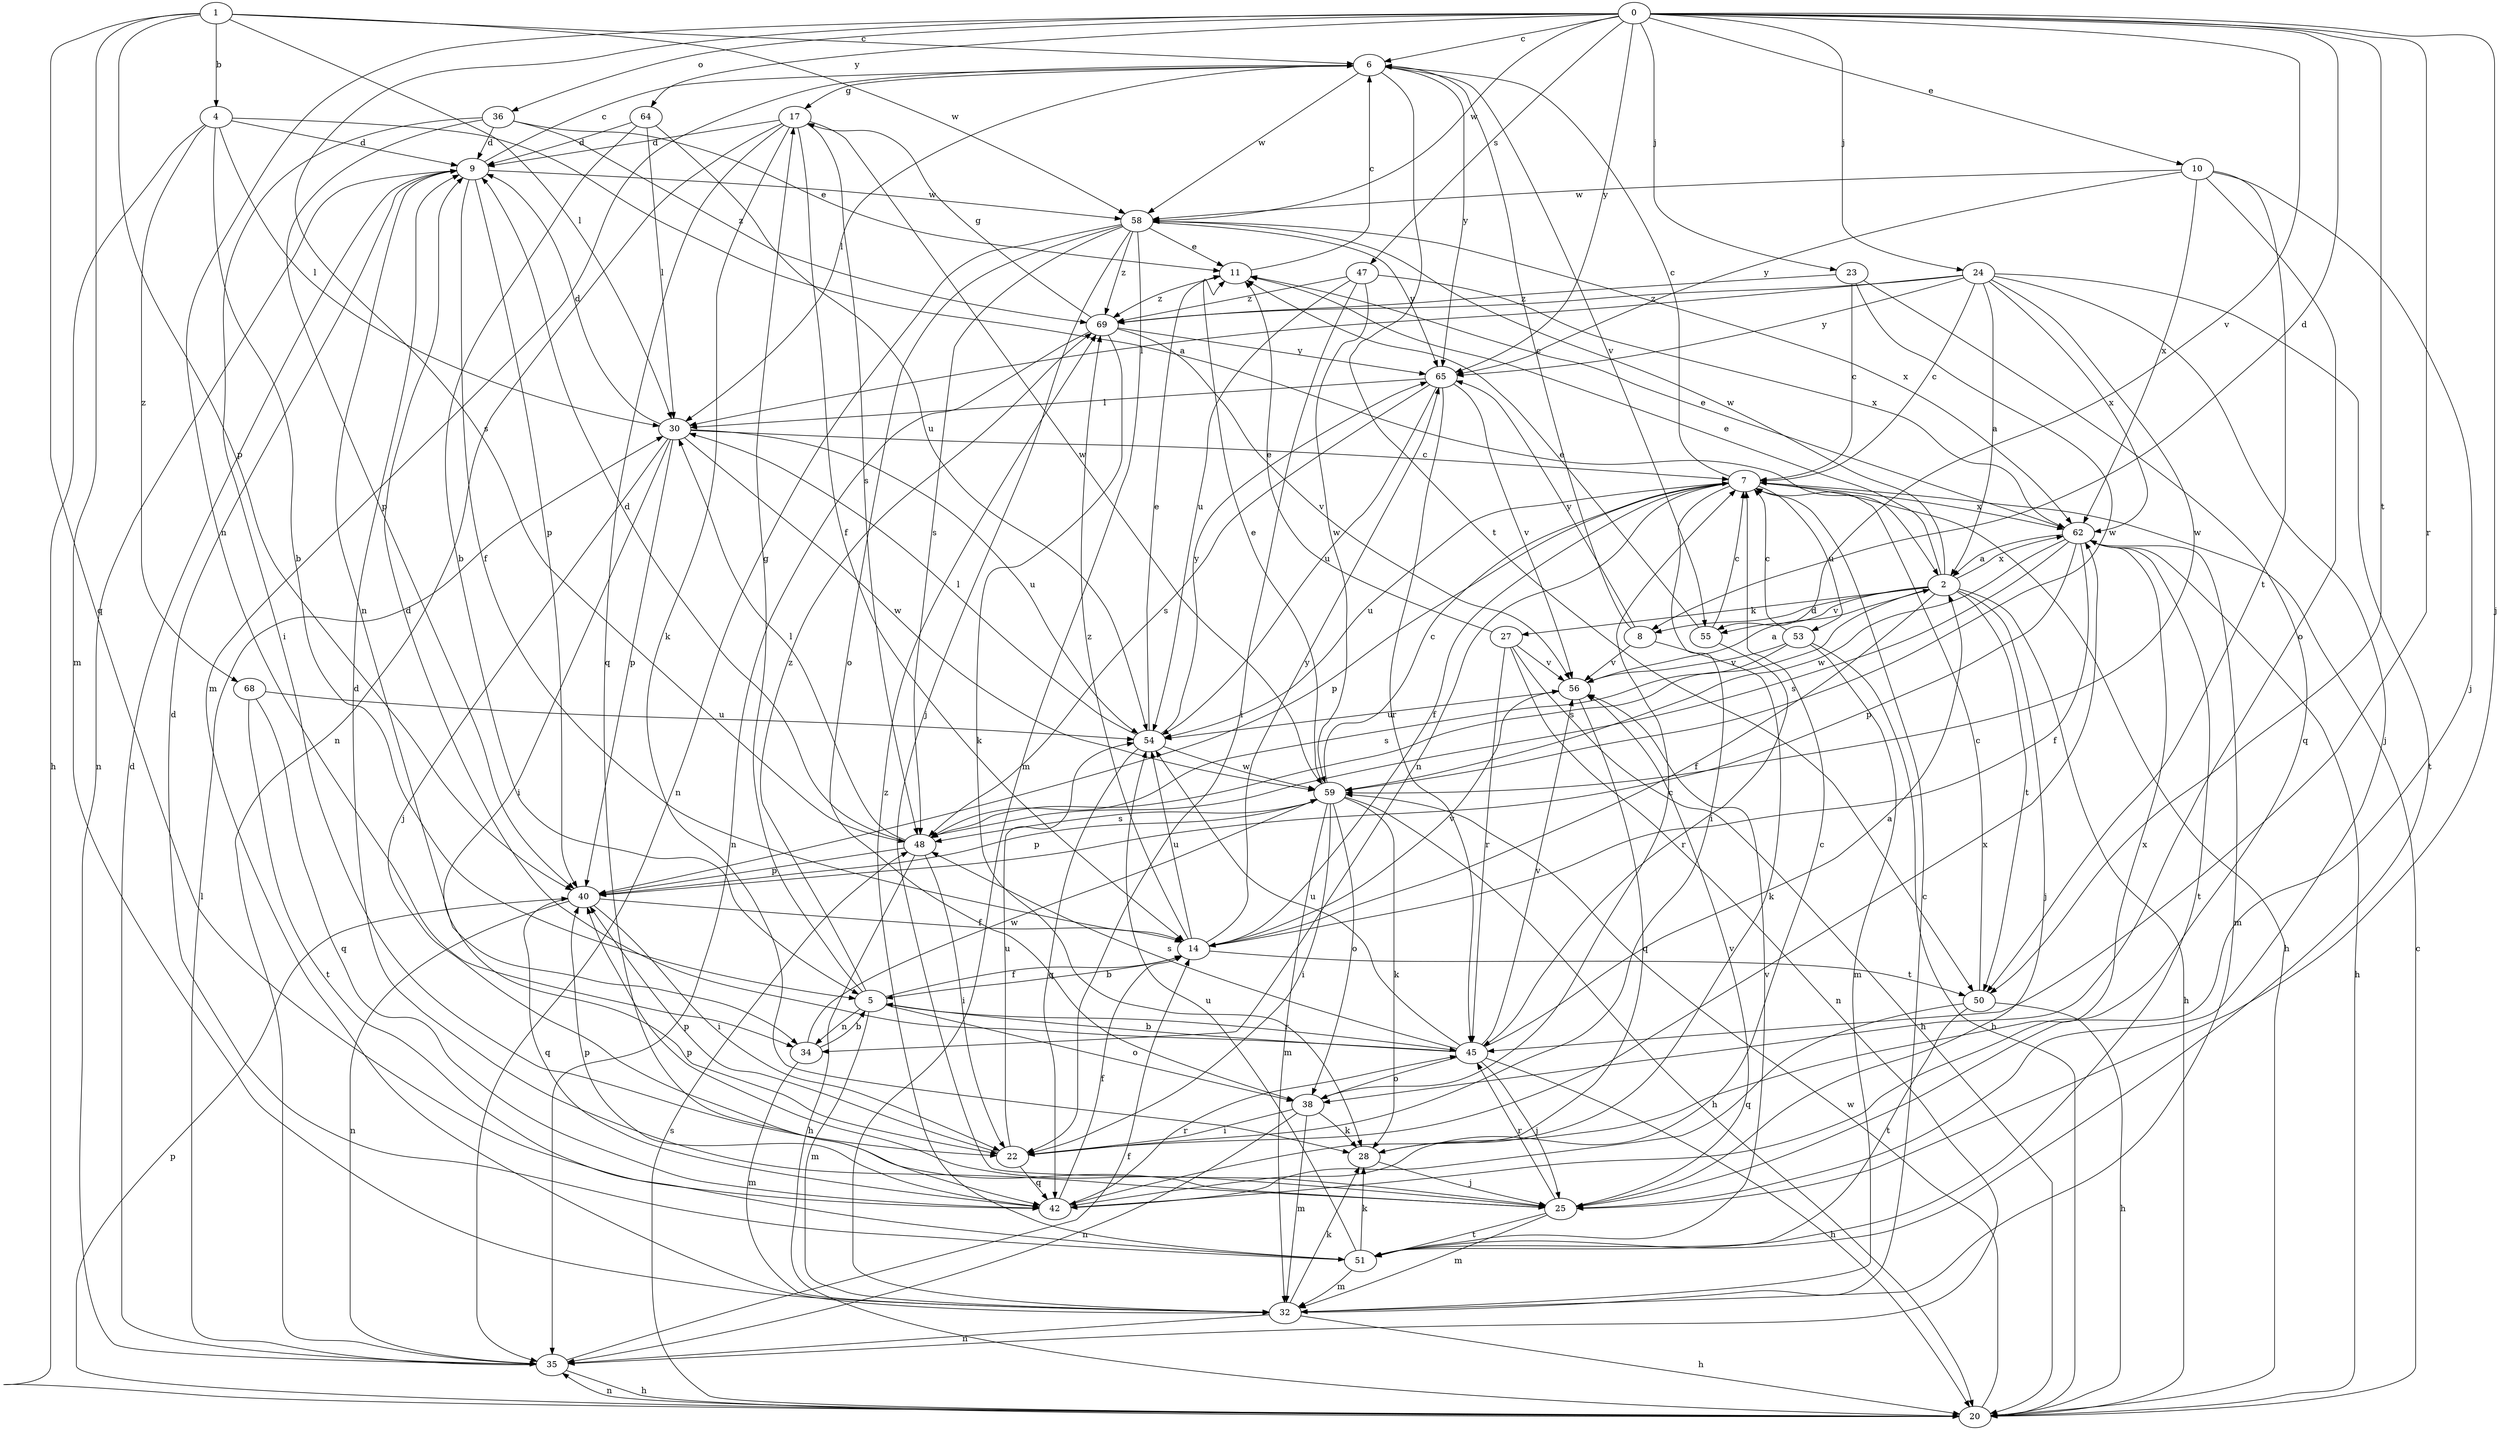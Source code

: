 strict digraph  {
0;
1;
2;
4;
5;
6;
7;
8;
9;
10;
11;
14;
17;
20;
22;
23;
24;
25;
27;
28;
30;
32;
34;
35;
36;
38;
40;
42;
45;
47;
48;
50;
51;
53;
54;
55;
56;
58;
59;
62;
64;
65;
68;
69;
0 -> 6  [label=c];
0 -> 8  [label=d];
0 -> 10  [label=e];
0 -> 23  [label=j];
0 -> 24  [label=j];
0 -> 25  [label=j];
0 -> 34  [label=n];
0 -> 36  [label=o];
0 -> 45  [label=r];
0 -> 47  [label=s];
0 -> 48  [label=s];
0 -> 50  [label=t];
0 -> 55  [label=v];
0 -> 58  [label=w];
0 -> 64  [label=y];
0 -> 65  [label=y];
1 -> 4  [label=b];
1 -> 6  [label=c];
1 -> 30  [label=l];
1 -> 32  [label=m];
1 -> 40  [label=p];
1 -> 42  [label=q];
1 -> 58  [label=w];
2 -> 8  [label=d];
2 -> 11  [label=e];
2 -> 14  [label=f];
2 -> 20  [label=h];
2 -> 25  [label=j];
2 -> 27  [label=k];
2 -> 48  [label=s];
2 -> 50  [label=t];
2 -> 55  [label=v];
2 -> 58  [label=w];
2 -> 62  [label=x];
4 -> 2  [label=a];
4 -> 5  [label=b];
4 -> 9  [label=d];
4 -> 20  [label=h];
4 -> 30  [label=l];
4 -> 68  [label=z];
5 -> 14  [label=f];
5 -> 17  [label=g];
5 -> 32  [label=m];
5 -> 34  [label=n];
5 -> 38  [label=o];
5 -> 45  [label=r];
5 -> 69  [label=z];
6 -> 17  [label=g];
6 -> 30  [label=l];
6 -> 32  [label=m];
6 -> 50  [label=t];
6 -> 55  [label=v];
6 -> 58  [label=w];
6 -> 65  [label=y];
7 -> 6  [label=c];
7 -> 14  [label=f];
7 -> 20  [label=h];
7 -> 22  [label=i];
7 -> 34  [label=n];
7 -> 40  [label=p];
7 -> 53  [label=u];
7 -> 54  [label=u];
7 -> 62  [label=x];
8 -> 6  [label=c];
8 -> 28  [label=k];
8 -> 56  [label=v];
8 -> 65  [label=y];
9 -> 6  [label=c];
9 -> 14  [label=f];
9 -> 34  [label=n];
9 -> 35  [label=n];
9 -> 40  [label=p];
9 -> 58  [label=w];
10 -> 25  [label=j];
10 -> 38  [label=o];
10 -> 50  [label=t];
10 -> 58  [label=w];
10 -> 62  [label=x];
10 -> 65  [label=y];
11 -> 6  [label=c];
11 -> 69  [label=z];
14 -> 5  [label=b];
14 -> 50  [label=t];
14 -> 54  [label=u];
14 -> 56  [label=v];
14 -> 65  [label=y];
14 -> 69  [label=z];
17 -> 9  [label=d];
17 -> 14  [label=f];
17 -> 28  [label=k];
17 -> 35  [label=n];
17 -> 42  [label=q];
17 -> 48  [label=s];
17 -> 59  [label=w];
20 -> 7  [label=c];
20 -> 35  [label=n];
20 -> 40  [label=p];
20 -> 48  [label=s];
20 -> 59  [label=w];
22 -> 40  [label=p];
22 -> 42  [label=q];
22 -> 54  [label=u];
22 -> 62  [label=x];
23 -> 7  [label=c];
23 -> 42  [label=q];
23 -> 59  [label=w];
23 -> 69  [label=z];
24 -> 2  [label=a];
24 -> 7  [label=c];
24 -> 25  [label=j];
24 -> 30  [label=l];
24 -> 51  [label=t];
24 -> 59  [label=w];
24 -> 62  [label=x];
24 -> 65  [label=y];
24 -> 69  [label=z];
25 -> 9  [label=d];
25 -> 32  [label=m];
25 -> 40  [label=p];
25 -> 45  [label=r];
25 -> 51  [label=t];
25 -> 56  [label=v];
27 -> 11  [label=e];
27 -> 20  [label=h];
27 -> 35  [label=n];
27 -> 45  [label=r];
27 -> 56  [label=v];
28 -> 25  [label=j];
28 -> 62  [label=x];
30 -> 7  [label=c];
30 -> 9  [label=d];
30 -> 22  [label=i];
30 -> 25  [label=j];
30 -> 40  [label=p];
30 -> 54  [label=u];
30 -> 59  [label=w];
32 -> 7  [label=c];
32 -> 20  [label=h];
32 -> 28  [label=k];
32 -> 35  [label=n];
34 -> 5  [label=b];
34 -> 32  [label=m];
34 -> 59  [label=w];
35 -> 9  [label=d];
35 -> 14  [label=f];
35 -> 20  [label=h];
35 -> 30  [label=l];
36 -> 9  [label=d];
36 -> 11  [label=e];
36 -> 22  [label=i];
36 -> 40  [label=p];
36 -> 69  [label=z];
38 -> 7  [label=c];
38 -> 22  [label=i];
38 -> 28  [label=k];
38 -> 32  [label=m];
38 -> 35  [label=n];
40 -> 14  [label=f];
40 -> 22  [label=i];
40 -> 35  [label=n];
40 -> 42  [label=q];
42 -> 7  [label=c];
42 -> 14  [label=f];
42 -> 40  [label=p];
42 -> 45  [label=r];
45 -> 2  [label=a];
45 -> 5  [label=b];
45 -> 9  [label=d];
45 -> 20  [label=h];
45 -> 25  [label=j];
45 -> 38  [label=o];
45 -> 48  [label=s];
45 -> 54  [label=u];
45 -> 56  [label=v];
47 -> 22  [label=i];
47 -> 54  [label=u];
47 -> 59  [label=w];
47 -> 62  [label=x];
47 -> 69  [label=z];
48 -> 9  [label=d];
48 -> 20  [label=h];
48 -> 22  [label=i];
48 -> 30  [label=l];
48 -> 40  [label=p];
50 -> 7  [label=c];
50 -> 20  [label=h];
50 -> 42  [label=q];
50 -> 51  [label=t];
51 -> 9  [label=d];
51 -> 28  [label=k];
51 -> 32  [label=m];
51 -> 54  [label=u];
51 -> 56  [label=v];
51 -> 69  [label=z];
53 -> 7  [label=c];
53 -> 20  [label=h];
53 -> 32  [label=m];
53 -> 48  [label=s];
53 -> 56  [label=v];
54 -> 11  [label=e];
54 -> 30  [label=l];
54 -> 42  [label=q];
54 -> 59  [label=w];
54 -> 65  [label=y];
55 -> 7  [label=c];
55 -> 11  [label=e];
55 -> 45  [label=r];
56 -> 2  [label=a];
56 -> 42  [label=q];
56 -> 54  [label=u];
58 -> 11  [label=e];
58 -> 25  [label=j];
58 -> 32  [label=m];
58 -> 35  [label=n];
58 -> 38  [label=o];
58 -> 48  [label=s];
58 -> 62  [label=x];
58 -> 65  [label=y];
58 -> 69  [label=z];
59 -> 7  [label=c];
59 -> 11  [label=e];
59 -> 20  [label=h];
59 -> 22  [label=i];
59 -> 28  [label=k];
59 -> 32  [label=m];
59 -> 38  [label=o];
59 -> 40  [label=p];
59 -> 48  [label=s];
62 -> 2  [label=a];
62 -> 11  [label=e];
62 -> 14  [label=f];
62 -> 20  [label=h];
62 -> 32  [label=m];
62 -> 40  [label=p];
62 -> 48  [label=s];
62 -> 51  [label=t];
62 -> 59  [label=w];
64 -> 5  [label=b];
64 -> 9  [label=d];
64 -> 30  [label=l];
64 -> 54  [label=u];
65 -> 30  [label=l];
65 -> 45  [label=r];
65 -> 48  [label=s];
65 -> 54  [label=u];
65 -> 56  [label=v];
68 -> 42  [label=q];
68 -> 51  [label=t];
68 -> 54  [label=u];
69 -> 17  [label=g];
69 -> 28  [label=k];
69 -> 35  [label=n];
69 -> 56  [label=v];
69 -> 65  [label=y];
}
